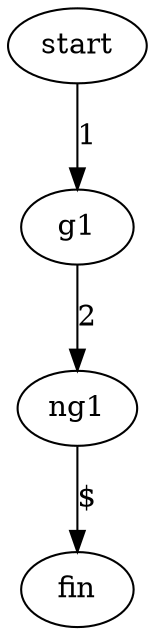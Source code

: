 digraph G {
    start [init=1][match=0];
    g1 [init=0][match=0];
    ng1 [init=0][match=0];
    fin [init=0][match=1];
    start -> g1  [label="1"][reset="{0}"]
    g1 -> ng1  [label="2"][guard="{x0 < 2}"];
    ng1 -> fin  [label="$"];
}
